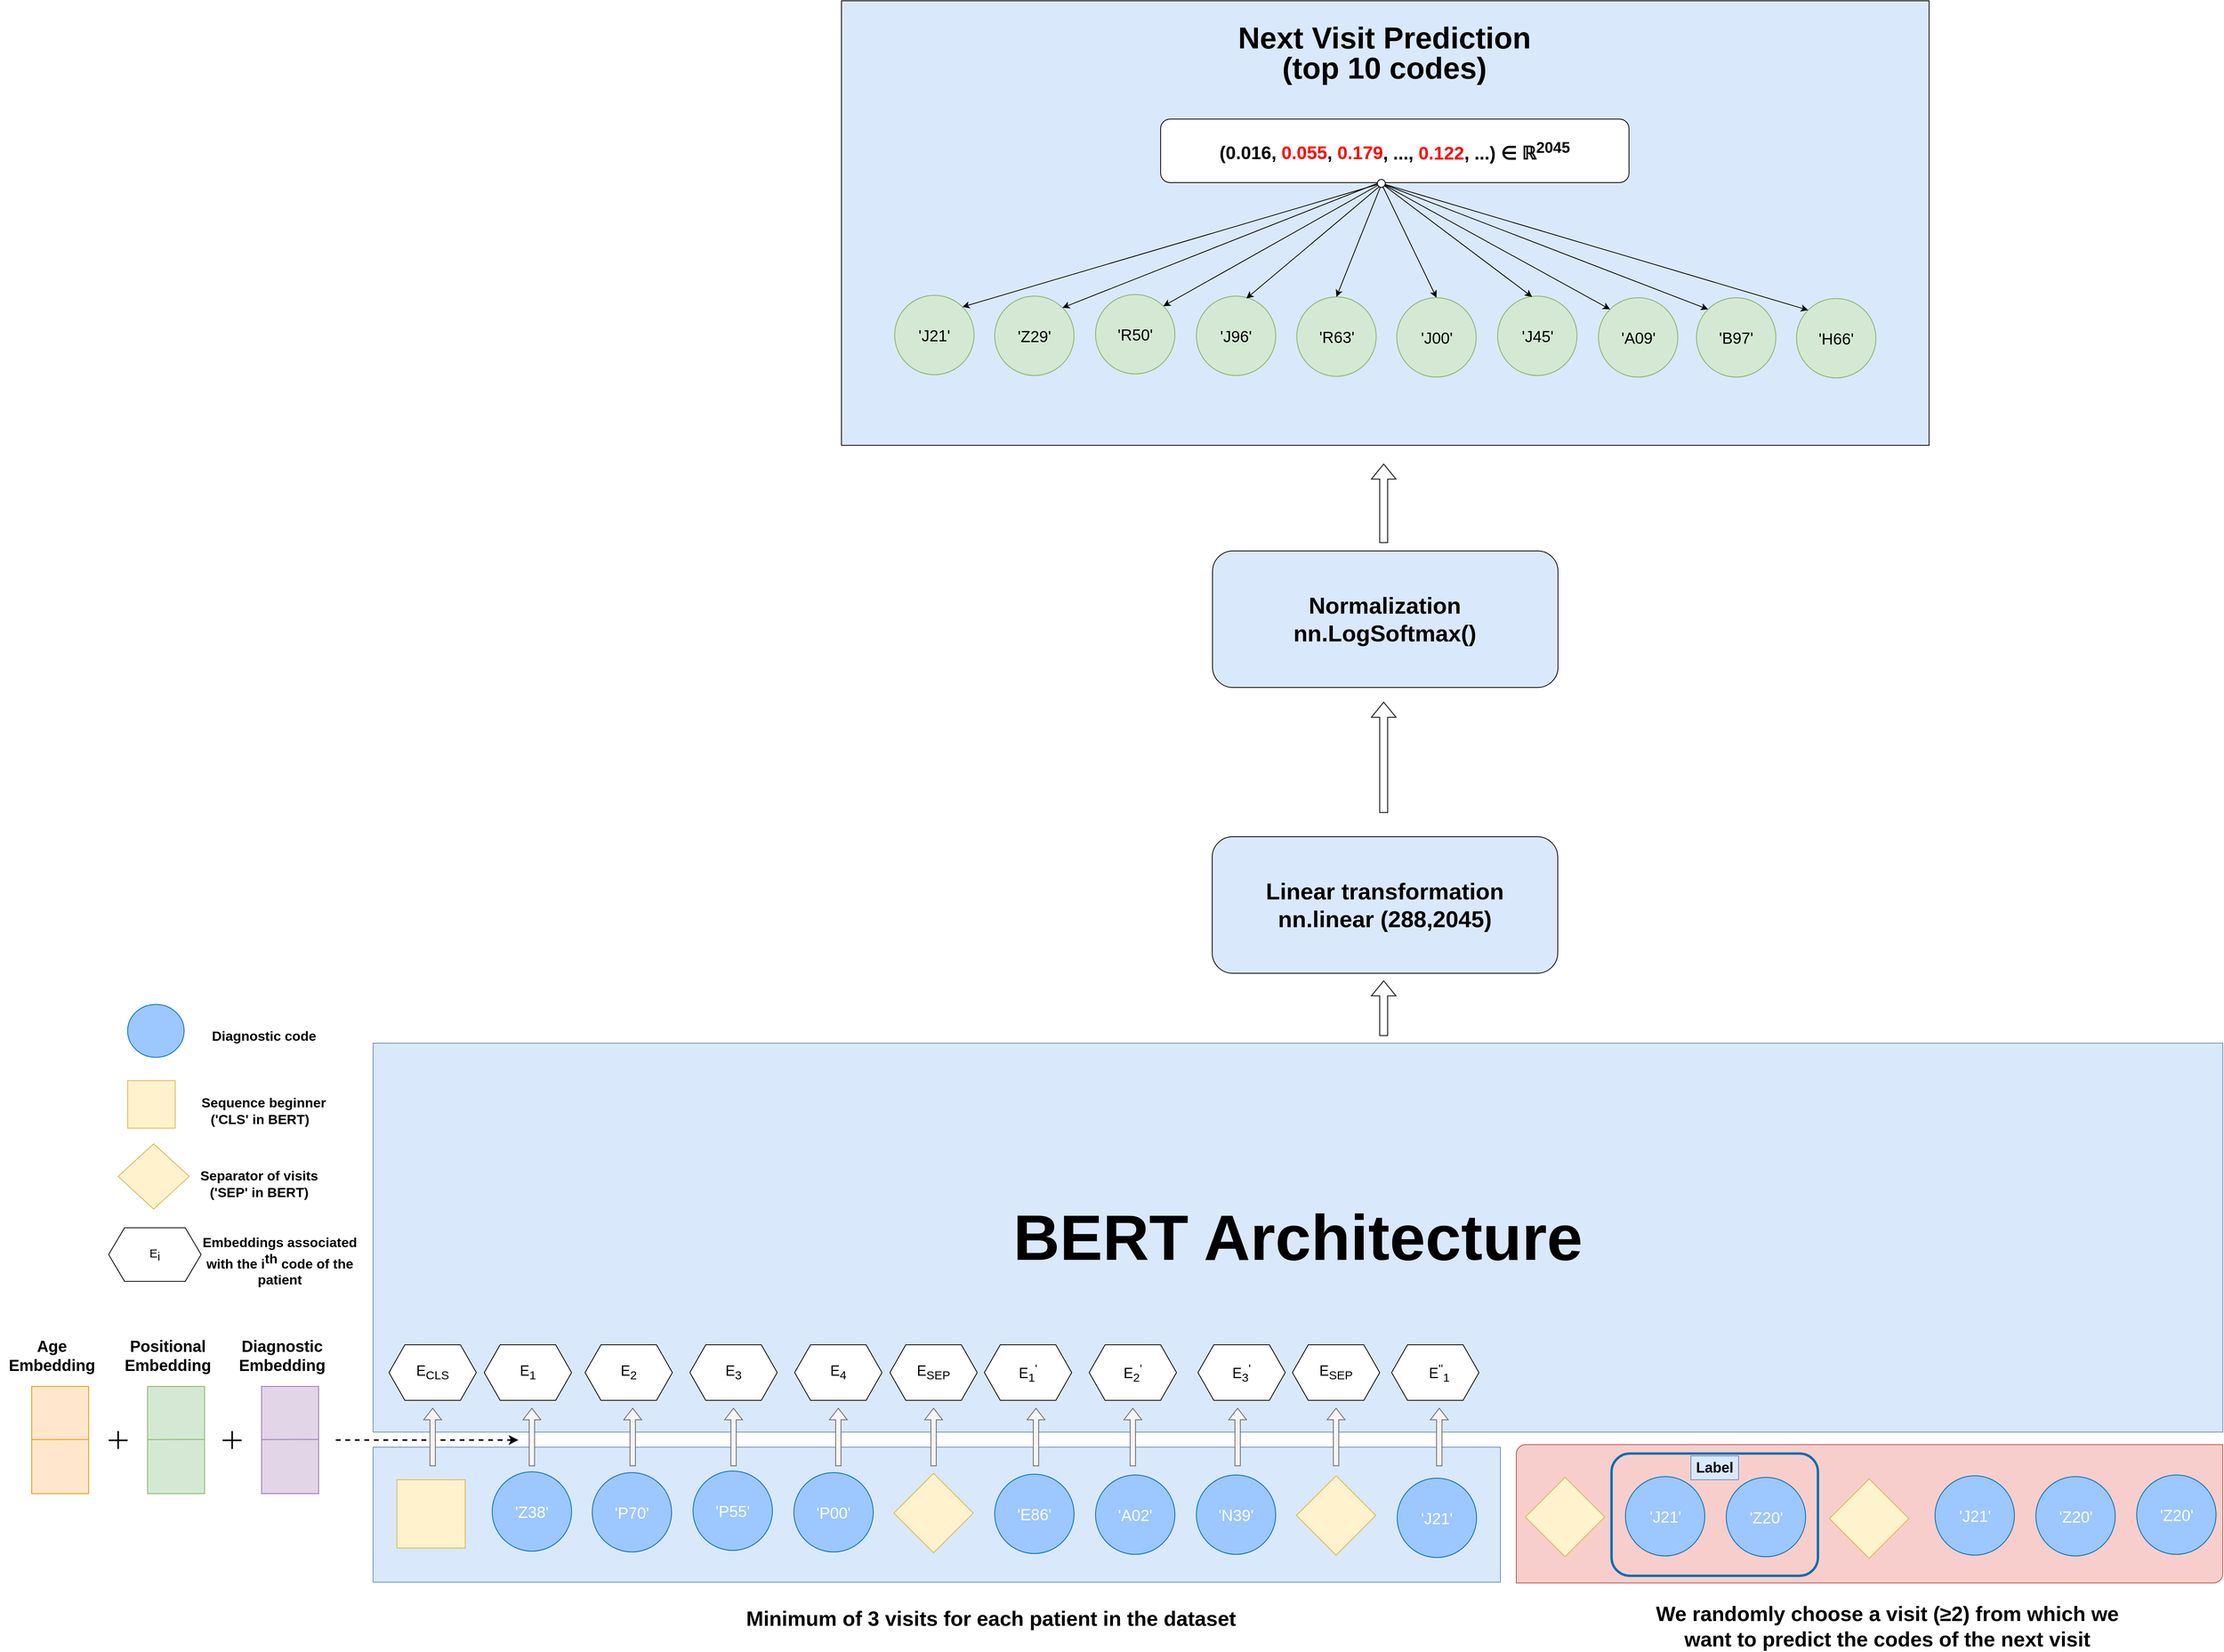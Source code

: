 <mxfile version="21.5.0" type="github">
  <diagram name="Page-1" id="iJaSMaVpHQGALXnixF5b">
    <mxGraphModel dx="1523" dy="2669" grid="1" gridSize="10" guides="1" tooltips="1" connect="1" arrows="1" fold="1" page="1" pageScale="1" pageWidth="827" pageHeight="1169" math="0" shadow="0">
      <root>
        <mxCell id="0" />
        <mxCell id="1" parent="0" />
        <mxCell id="U0XQma4ryhpkUwMsfx8T-19" value="" style="verticalLabelPosition=bottom;verticalAlign=top;html=1;shape=mxgraph.basic.diag_round_rect;dx=6;whiteSpace=wrap;fillColor=#f8cecc;strokeColor=#b85450;" vertex="1" parent="1">
          <mxGeometry x="3060" y="795.75" width="890" height="174.25" as="geometry" />
        </mxCell>
        <mxCell id="1E4NdVVgAduAR2HttTV0-28" value="&lt;h2 style=&quot;font-size: 81px;&quot; align=&quot;center&quot;&gt;&lt;font style=&quot;font-size: 81px;&quot;&gt;BERT Architecture&lt;/font&gt;&lt;/h2&gt;" style="rounded=0;whiteSpace=wrap;html=1;fillColor=#dae8fc;strokeColor=#6c8ebf;align=center;" parent="1" vertex="1">
          <mxGeometry x="1620" y="290" width="2330" height="490" as="geometry" />
        </mxCell>
        <mxCell id="pajMBO5-fDyzua4MGGLV-39" value="" style="rounded=0;whiteSpace=wrap;html=1;fillColor=#dae8fc;flipH=1;strokeColor=#6c8ebf;flipV=0;" parent="1" vertex="1">
          <mxGeometry x="1620" y="799" width="1420" height="170" as="geometry" />
        </mxCell>
        <mxCell id="pajMBO5-fDyzua4MGGLV-40" value="&lt;font style=&quot;font-size: 20px;&quot; color=&quot;#ffffff&quot;&gt;&#39;P55&#39;&lt;/font&gt;" style="ellipse;whiteSpace=wrap;html=1;fillColor=#9CC7FF;flipH=1;strokeColor=#006EAF;" parent="1" vertex="1">
          <mxGeometry x="2023" y="829" width="100" height="100" as="geometry" />
        </mxCell>
        <mxCell id="pajMBO5-fDyzua4MGGLV-41" value="&lt;font style=&quot;font-size: 20px;&quot;&gt;&#39;Z38&#39;&lt;/font&gt;" style="ellipse;whiteSpace=wrap;html=1;fillColor=#9CC7FF;flipH=1;strokeColor=#006EAF;fontColor=#ffffff;" parent="1" vertex="1">
          <mxGeometry x="1770" y="830" width="100" height="100" as="geometry" />
        </mxCell>
        <mxCell id="pajMBO5-fDyzua4MGGLV-42" value="&lt;font style=&quot;font-size: 20px;&quot; color=&quot;#ffffff&quot;&gt;&#39;P70&#39;&lt;/font&gt;" style="ellipse;whiteSpace=wrap;html=1;fillColor=#9CC7FF;flipH=1;strokeColor=#006EAF;" parent="1" vertex="1">
          <mxGeometry x="1896" y="831" width="100" height="100" as="geometry" />
        </mxCell>
        <mxCell id="pajMBO5-fDyzua4MGGLV-43" value="&lt;font style=&quot;font-size: 20px;&quot; color=&quot;#ffffff&quot;&gt;&#39;P00&#39;&lt;/font&gt;" style="ellipse;whiteSpace=wrap;html=1;fillColor=#9CC7FF;flipH=1;strokeColor=#006EAF;" parent="1" vertex="1">
          <mxGeometry x="2150" y="831" width="100" height="100" as="geometry" />
        </mxCell>
        <mxCell id="pajMBO5-fDyzua4MGGLV-44" value="" style="rhombus;whiteSpace=wrap;html=1;flipH=1;direction=north;fillColor=#fff2cc;strokeColor=#d6b656;" parent="1" vertex="1">
          <mxGeometry x="2276" y="832" width="100" height="100" as="geometry" />
        </mxCell>
        <mxCell id="pajMBO5-fDyzua4MGGLV-45" value="&lt;font style=&quot;font-size: 20px;&quot; color=&quot;#ffffff&quot;&gt;&#39;E86&#39;&lt;/font&gt;" style="ellipse;whiteSpace=wrap;html=1;fillColor=#9CC7FF;flipH=1;strokeColor=#006EAF;" parent="1" vertex="1">
          <mxGeometry x="2403" y="833" width="100" height="100" as="geometry" />
        </mxCell>
        <mxCell id="pajMBO5-fDyzua4MGGLV-46" value="&lt;font style=&quot;font-size: 20px;&quot; color=&quot;#ffffff&quot;&gt;&#39;A02&#39;&lt;/font&gt;" style="ellipse;whiteSpace=wrap;html=1;fillColor=#9CC7FF;flipH=1;strokeColor=#006EAF;" parent="1" vertex="1">
          <mxGeometry x="2530" y="834" width="100" height="100" as="geometry" />
        </mxCell>
        <mxCell id="pajMBO5-fDyzua4MGGLV-47" value="&lt;font style=&quot;font-size: 20px;&quot; color=&quot;#ffffff&quot;&gt;&#39;N39&#39;&lt;/font&gt;" style="ellipse;whiteSpace=wrap;html=1;fillColor=#9CC7FF;flipH=1;strokeColor=#006EAF;" parent="1" vertex="1">
          <mxGeometry x="2657" y="834" width="100" height="100" as="geometry" />
        </mxCell>
        <mxCell id="pajMBO5-fDyzua4MGGLV-48" value="" style="rhombus;whiteSpace=wrap;html=1;flipH=1;fillColor=#fff2cc;strokeColor=#d6b656;" parent="1" vertex="1">
          <mxGeometry x="2783" y="835" width="100" height="100" as="geometry" />
        </mxCell>
        <mxCell id="pajMBO5-fDyzua4MGGLV-49" value="&lt;font style=&quot;font-size: 20px;&quot; color=&quot;#ffffff&quot;&gt;&#39;J21&#39;&lt;/font&gt;" style="ellipse;whiteSpace=wrap;html=1;fillColor=#9CC7FF;flipH=1;strokeColor=#006EAF;" parent="1" vertex="1">
          <mxGeometry x="2910" y="838" width="100" height="100" as="geometry" />
        </mxCell>
        <mxCell id="pajMBO5-fDyzua4MGGLV-51" value="" style="whiteSpace=wrap;html=1;aspect=fixed;direction=east;flipH=1;flipV=1;strokeColor=#d6b656;fillColor=#fff2cc;" parent="1" vertex="1">
          <mxGeometry x="1650" y="840" width="86" height="86" as="geometry" />
        </mxCell>
        <mxCell id="pajMBO5-fDyzua4MGGLV-158" value="" style="shape=hexagon;perimeter=hexagonPerimeter2;whiteSpace=wrap;html=1;fixedSize=1;" parent="1" vertex="1">
          <mxGeometry x="1760" y="670" width="110" height="70" as="geometry" />
        </mxCell>
        <mxCell id="pajMBO5-fDyzua4MGGLV-159" value="" style="shape=hexagon;perimeter=hexagonPerimeter2;whiteSpace=wrap;html=1;fixedSize=1;" parent="1" vertex="1">
          <mxGeometry x="2522" y="670" width="110" height="70" as="geometry" />
        </mxCell>
        <mxCell id="pajMBO5-fDyzua4MGGLV-160" value="" style="shape=hexagon;perimeter=hexagonPerimeter2;whiteSpace=wrap;html=1;fixedSize=1;" parent="1" vertex="1">
          <mxGeometry x="2390" y="670" width="110" height="70" as="geometry" />
        </mxCell>
        <mxCell id="pajMBO5-fDyzua4MGGLV-161" value="" style="shape=hexagon;perimeter=hexagonPerimeter2;whiteSpace=wrap;html=1;fixedSize=1;" parent="1" vertex="1">
          <mxGeometry x="2151" y="670" width="110" height="70" as="geometry" />
        </mxCell>
        <mxCell id="pajMBO5-fDyzua4MGGLV-162" value="" style="shape=hexagon;perimeter=hexagonPerimeter2;whiteSpace=wrap;html=1;fixedSize=1;" parent="1" vertex="1">
          <mxGeometry x="2019" y="670" width="110" height="70" as="geometry" />
        </mxCell>
        <mxCell id="pajMBO5-fDyzua4MGGLV-163" value="" style="shape=hexagon;perimeter=hexagonPerimeter2;whiteSpace=wrap;html=1;fixedSize=1;" parent="1" vertex="1">
          <mxGeometry x="1887" y="670" width="110" height="70" as="geometry" />
        </mxCell>
        <mxCell id="pajMBO5-fDyzua4MGGLV-164" value="" style="shape=hexagon;perimeter=hexagonPerimeter2;whiteSpace=wrap;html=1;fixedSize=1;" parent="1" vertex="1">
          <mxGeometry x="2903" y="670" width="110" height="70" as="geometry" />
        </mxCell>
        <mxCell id="pajMBO5-fDyzua4MGGLV-165" value="" style="shape=hexagon;perimeter=hexagonPerimeter2;whiteSpace=wrap;html=1;fixedSize=1;" parent="1" vertex="1">
          <mxGeometry x="2659" y="670" width="110" height="70" as="geometry" />
        </mxCell>
        <mxCell id="pajMBO5-fDyzua4MGGLV-166" value="&lt;font style=&quot;font-size: 18px;&quot;&gt;E&lt;sub&gt;1&lt;/sub&gt;&lt;/font&gt;" style="text;html=1;strokeColor=none;fillColor=none;align=center;verticalAlign=middle;whiteSpace=wrap;rounded=0;" parent="1" vertex="1">
          <mxGeometry x="1785" y="690" width="60" height="30" as="geometry" />
        </mxCell>
        <mxCell id="pajMBO5-fDyzua4MGGLV-167" value="&lt;font style=&quot;font-size: 18px;&quot;&gt;E&lt;sub&gt;1&lt;/sub&gt;&lt;sup&gt;&#39;&lt;/sup&gt;&lt;/font&gt;" style="text;html=1;strokeColor=none;fillColor=none;align=center;verticalAlign=middle;whiteSpace=wrap;rounded=0;" parent="1" vertex="1">
          <mxGeometry x="2415" y="690" width="60" height="30" as="geometry" />
        </mxCell>
        <mxCell id="pajMBO5-fDyzua4MGGLV-168" value="&lt;font style=&quot;font-size: 18px;&quot;&gt;E&lt;sub&gt;4&lt;/sub&gt;&lt;/font&gt;" style="text;html=1;strokeColor=none;fillColor=none;align=center;verticalAlign=middle;whiteSpace=wrap;rounded=0;" parent="1" vertex="1">
          <mxGeometry x="2176" y="690" width="60" height="30" as="geometry" />
        </mxCell>
        <mxCell id="pajMBO5-fDyzua4MGGLV-169" value="&lt;font style=&quot;font-size: 18px;&quot;&gt;E&lt;sub&gt;3&lt;/sub&gt;&lt;/font&gt;" style="text;html=1;strokeColor=none;fillColor=none;align=center;verticalAlign=middle;whiteSpace=wrap;rounded=0;" parent="1" vertex="1">
          <mxGeometry x="2044" y="690" width="60" height="30" as="geometry" />
        </mxCell>
        <mxCell id="pajMBO5-fDyzua4MGGLV-170" value="&lt;font style=&quot;font-size: 18px;&quot;&gt;E&lt;sub&gt;2&lt;/sub&gt;&lt;/font&gt;" style="text;html=1;strokeColor=none;fillColor=none;align=center;verticalAlign=middle;whiteSpace=wrap;rounded=0;" parent="1" vertex="1">
          <mxGeometry x="1912" y="690" width="60" height="30" as="geometry" />
        </mxCell>
        <mxCell id="pajMBO5-fDyzua4MGGLV-171" value="&lt;font style=&quot;font-size: 18px;&quot;&gt;E&lt;sup&gt;&#39;&#39;&lt;/sup&gt;&lt;sub&gt;1&lt;/sub&gt;&lt;/font&gt;" style="text;html=1;strokeColor=none;fillColor=none;align=center;verticalAlign=middle;whiteSpace=wrap;rounded=0;" parent="1" vertex="1">
          <mxGeometry x="2933" y="690" width="60" height="30" as="geometry" />
        </mxCell>
        <mxCell id="pajMBO5-fDyzua4MGGLV-172" value="&lt;font style=&quot;font-size: 18px;&quot;&gt;E&lt;sub&gt;3&lt;/sub&gt;&lt;sup&gt;&#39;&lt;/sup&gt;&lt;/font&gt;" style="text;html=1;strokeColor=none;fillColor=none;align=center;verticalAlign=middle;whiteSpace=wrap;rounded=0;" parent="1" vertex="1">
          <mxGeometry x="2684" y="690" width="60" height="30" as="geometry" />
        </mxCell>
        <mxCell id="pajMBO5-fDyzua4MGGLV-173" value="&lt;font style=&quot;font-size: 18px;&quot;&gt;E&lt;sub&gt;2&lt;/sub&gt;&lt;sup&gt;&#39;&lt;/sup&gt;&lt;/font&gt;" style="text;html=1;strokeColor=none;fillColor=none;align=center;verticalAlign=middle;whiteSpace=wrap;rounded=0;" parent="1" vertex="1">
          <mxGeometry x="2547" y="690" width="60" height="30" as="geometry" />
        </mxCell>
        <mxCell id="pajMBO5-fDyzua4MGGLV-174" value="" style="shape=singleArrow;direction=north;whiteSpace=wrap;html=1;fillColor=#f5f5f5;fontColor=#333333;strokeColor=#666666;" parent="1" vertex="1">
          <mxGeometry x="1808.75" y="750" width="22.5" height="72.5" as="geometry" />
        </mxCell>
        <mxCell id="pajMBO5-fDyzua4MGGLV-175" value="" style="shape=singleArrow;direction=north;whiteSpace=wrap;html=1;fillColor=#f5f5f5;fontColor=#333333;strokeColor=#666666;" parent="1" vertex="1">
          <mxGeometry x="2443.75" y="750" width="22.5" height="72.5" as="geometry" />
        </mxCell>
        <mxCell id="pajMBO5-fDyzua4MGGLV-176" value="" style="shape=singleArrow;direction=north;whiteSpace=wrap;html=1;fillColor=#f5f5f5;fontColor=#333333;strokeColor=#666666;" parent="1" vertex="1">
          <mxGeometry x="2194.75" y="750" width="22.5" height="72.5" as="geometry" />
        </mxCell>
        <mxCell id="pajMBO5-fDyzua4MGGLV-177" value="" style="shape=singleArrow;direction=north;whiteSpace=wrap;html=1;fillColor=#f5f5f5;fontColor=#333333;strokeColor=#666666;" parent="1" vertex="1">
          <mxGeometry x="2062.75" y="750" width="22.5" height="72.5" as="geometry" />
        </mxCell>
        <mxCell id="pajMBO5-fDyzua4MGGLV-178" value="" style="shape=singleArrow;direction=north;whiteSpace=wrap;html=1;fillColor=#f5f5f5;fontColor=#333333;strokeColor=#666666;" parent="1" vertex="1">
          <mxGeometry x="1935.75" y="750" width="22.5" height="72.5" as="geometry" />
        </mxCell>
        <mxCell id="pajMBO5-fDyzua4MGGLV-179" value="" style="shape=singleArrow;direction=north;whiteSpace=wrap;html=1;fillColor=#f5f5f5;fontColor=#333333;strokeColor=#666666;" parent="1" vertex="1">
          <mxGeometry x="2951.75" y="750" width="22.5" height="72.5" as="geometry" />
        </mxCell>
        <mxCell id="pajMBO5-fDyzua4MGGLV-180" value="" style="shape=singleArrow;direction=north;whiteSpace=wrap;html=1;fillColor=#f5f5f5;fontColor=#333333;strokeColor=#666666;" parent="1" vertex="1">
          <mxGeometry x="2697.75" y="750" width="22.5" height="72.5" as="geometry" />
        </mxCell>
        <mxCell id="pajMBO5-fDyzua4MGGLV-181" value="" style="shape=singleArrow;direction=north;whiteSpace=wrap;html=1;fillColor=#f5f5f5;fontColor=#333333;strokeColor=#666666;" parent="1" vertex="1">
          <mxGeometry x="2565.75" y="750" width="22.5" height="72.5" as="geometry" />
        </mxCell>
        <mxCell id="pajMBO5-fDyzua4MGGLV-209" value="" style="endArrow=classic;html=1;rounded=0;strokeWidth=2;dashed=1;" parent="1" edge="1">
          <mxGeometry width="50" height="50" relative="1" as="geometry">
            <mxPoint x="1573" y="790" as="sourcePoint" />
            <mxPoint x="1803" y="790" as="targetPoint" />
          </mxGeometry>
        </mxCell>
        <mxCell id="pajMBO5-fDyzua4MGGLV-229" value="&lt;div style=&quot;font-size: 29px;&quot;&gt;&lt;b&gt;&lt;font style=&quot;font-size: 29px;&quot;&gt;Linear transformation&lt;/font&gt;&lt;/b&gt;&lt;/div&gt;&lt;div style=&quot;font-size: 29px;&quot;&gt;&lt;font style=&quot;font-size: 29px;&quot;&gt;&lt;b&gt;nn.linear (288,2045)&lt;br&gt;&lt;/b&gt; &lt;/font&gt;&lt;/div&gt;" style="rounded=1;whiteSpace=wrap;html=1;fillColor=#DAE8FC;" parent="1" vertex="1">
          <mxGeometry x="2677" y="30" width="435.25" height="172" as="geometry" />
        </mxCell>
        <mxCell id="pajMBO5-fDyzua4MGGLV-251" value="&lt;p style=&quot;line-height: 0%;&quot;&gt;&lt;br&gt;&lt;/p&gt;" style="rounded=0;whiteSpace=wrap;html=1;fillColor=#DAE8FC;" parent="1" vertex="1">
          <mxGeometry x="2210" y="-1023" width="1370" height="560" as="geometry" />
        </mxCell>
        <mxCell id="qL8Y19arw2ljMX_Rw4NP-1" value="&lt;font style=&quot;font-size: 23px;&quot;&gt;&lt;b&gt;&lt;font style=&quot;font-size: 23px;&quot;&gt;(0.016, &lt;font style=&quot;font-size: 23px;&quot; color=&quot;#ff0000&quot;&gt;0.055&lt;/font&gt;, &lt;/font&gt;&lt;font style=&quot;font-size: 23px;&quot;&gt;&lt;font style=&quot;font-size: 23px;&quot; color=&quot;#ff0000&quot;&gt;0.179&lt;/font&gt;&lt;/font&gt;&lt;font style=&quot;font-size: 23px;&quot;&gt;, ..., &lt;font color=&quot;#ff0000&quot;&gt;0.122&lt;/font&gt;, ...) ∈ ℝ&lt;sup&gt;2045&lt;/sup&gt;&lt;/font&gt;&lt;/b&gt;&lt;/font&gt;" style="rounded=1;whiteSpace=wrap;html=1;" parent="1" vertex="1">
          <mxGeometry x="2612" y="-874" width="590" height="80" as="geometry" />
        </mxCell>
        <mxCell id="qL8Y19arw2ljMX_Rw4NP-11" value="&lt;p style=&quot;line-height: 0%; font-size: 38px;&quot;&gt;&lt;font style=&quot;font-size: 38px;&quot;&gt;&lt;b&gt;&lt;font style=&quot;font-size: 38px;&quot;&gt;Next Visit Prediction&lt;/font&gt;&lt;/b&gt;&lt;/font&gt;&lt;/p&gt;&lt;p style=&quot;line-height: 0%; font-size: 38px;&quot;&gt;&lt;font style=&quot;font-size: 38px;&quot;&gt;&lt;b&gt;&lt;font style=&quot;font-size: 38px;&quot;&gt;(top 10 codes) &lt;/font&gt;&lt;/b&gt;&lt;font style=&quot;font-size: 38px;&quot;&gt;&lt;b&gt;&lt;font style=&quot;font-size: 38px;&quot;&gt;&lt;br&gt;&lt;/font&gt;&lt;/b&gt;&lt;/font&gt;&lt;/font&gt;&lt;/p&gt;&lt;p style=&quot;line-height: 0%;&quot;&gt;&lt;b&gt;&lt;font style=&quot;font-size: 30px;&quot;&gt;&lt;br&gt;&lt;/font&gt;&lt;/b&gt;&lt;/p&gt;" style="text;html=1;strokeColor=none;fillColor=none;align=center;verticalAlign=middle;whiteSpace=wrap;rounded=0;" parent="1" vertex="1">
          <mxGeometry x="2696" y="-1023" width="396" height="147" as="geometry" />
        </mxCell>
        <mxCell id="U0XQma4ryhpkUwMsfx8T-5" value="&lt;font style=&quot;font-size: 20px;&quot; color=&quot;#ffffff&quot;&gt;&#39;J21&#39;&lt;/font&gt;" style="ellipse;whiteSpace=wrap;html=1;fillColor=#9CC7FF;flipH=1;strokeColor=#006EAF;" vertex="1" parent="1">
          <mxGeometry x="3587.5" y="835" width="100" height="100" as="geometry" />
        </mxCell>
        <mxCell id="U0XQma4ryhpkUwMsfx8T-6" value="&lt;font style=&quot;font-size: 20px;&quot; color=&quot;#ffffff&quot;&gt;&#39;Z20&#39;&lt;/font&gt;" style="ellipse;whiteSpace=wrap;html=1;fillColor=#9CC7FF;flipH=1;strokeColor=#006EAF;" vertex="1" parent="1">
          <mxGeometry x="3714.5" y="836" width="100" height="100" as="geometry" />
        </mxCell>
        <mxCell id="U0XQma4ryhpkUwMsfx8T-7" value="&lt;font style=&quot;font-size: 20px;&quot; color=&quot;#ffffff&quot;&gt;&#39;Z20&#39;&lt;/font&gt;" style="ellipse;whiteSpace=wrap;html=1;fillColor=#9CC7FF;flipH=1;strokeColor=#006EAF;" vertex="1" parent="1">
          <mxGeometry x="3841.5" y="834" width="100" height="100" as="geometry" />
        </mxCell>
        <mxCell id="U0XQma4ryhpkUwMsfx8T-13" value="" style="rhombus;whiteSpace=wrap;html=1;flipH=1;fillColor=#fff2cc;strokeColor=#d6b656;" vertex="1" parent="1">
          <mxGeometry x="3071.5" y="837" width="100" height="100" as="geometry" />
        </mxCell>
        <mxCell id="U0XQma4ryhpkUwMsfx8T-14" value="&lt;font style=&quot;font-size: 20px;&quot; color=&quot;#ffffff&quot;&gt;&#39;J21&#39;&lt;/font&gt;" style="ellipse;whiteSpace=wrap;html=1;fillColor=#9CC7FF;flipH=1;strokeColor=#006EAF;" vertex="1" parent="1">
          <mxGeometry x="3197.5" y="836" width="100" height="100" as="geometry" />
        </mxCell>
        <mxCell id="U0XQma4ryhpkUwMsfx8T-15" value="&lt;font style=&quot;font-size: 20px;&quot; color=&quot;#ffffff&quot;&gt;&#39;Z20&#39;&lt;/font&gt;" style="ellipse;whiteSpace=wrap;html=1;fillColor=#9CC7FF;flipH=1;strokeColor=#006EAF;" vertex="1" parent="1">
          <mxGeometry x="3324.5" y="837" width="100" height="100" as="geometry" />
        </mxCell>
        <mxCell id="U0XQma4ryhpkUwMsfx8T-16" value="" style="rhombus;whiteSpace=wrap;html=1;flipH=1;fillColor=#fff2cc;strokeColor=#d6b656;" vertex="1" parent="1">
          <mxGeometry x="3454.5" y="839" width="100" height="100" as="geometry" />
        </mxCell>
        <mxCell id="U0XQma4ryhpkUwMsfx8T-17" value="" style="rounded=1;whiteSpace=wrap;html=1;fillColor=none;strokeWidth=3;fontColor=#ffffff;strokeColor=#006EAF;" vertex="1" parent="1">
          <mxGeometry x="3180" y="807" width="260" height="154" as="geometry" />
        </mxCell>
        <mxCell id="U0XQma4ryhpkUwMsfx8T-20" value="&lt;font size=&quot;1&quot;&gt;&lt;b&gt;&lt;font style=&quot;font-size: 26px;&quot;&gt;Minimum of 3 visits for each patient in the dataset&lt;br&gt;&lt;/font&gt;&lt;/b&gt;&lt;/font&gt;" style="text;html=1;strokeColor=none;fillColor=none;align=center;verticalAlign=middle;whiteSpace=wrap;rounded=0;" vertex="1" parent="1">
          <mxGeometry x="2067" y="1000" width="663" height="30" as="geometry" />
        </mxCell>
        <mxCell id="U0XQma4ryhpkUwMsfx8T-22" value="&lt;b style=&quot;font-size: 26px;&quot;&gt;&lt;font style=&quot;font-size: 26px;&quot;&gt;We randomly choose a visit (≥2) from which we want to predict the codes of the next visit &lt;br&gt;&lt;/font&gt;&lt;/b&gt;" style="text;html=1;strokeColor=none;fillColor=none;align=center;verticalAlign=middle;whiteSpace=wrap;rounded=0;" vertex="1" parent="1">
          <mxGeometry x="3213" y="1010" width="628.5" height="30" as="geometry" />
        </mxCell>
        <mxCell id="U0XQma4ryhpkUwMsfx8T-23" value="&lt;font style=&quot;font-size: 20px;&quot;&gt;&#39;R50&#39;&lt;/font&gt;" style="ellipse;whiteSpace=wrap;html=1;fillColor=#d5e8d4;flipH=1;strokeColor=#82b366;fontColor=#000000;" vertex="1" parent="1">
          <mxGeometry x="2530" y="-653" width="100" height="100" as="geometry" />
        </mxCell>
        <mxCell id="U0XQma4ryhpkUwMsfx8T-24" value="&lt;font style=&quot;font-size: 20px;&quot;&gt;&#39;J21&#39;&lt;/font&gt;" style="ellipse;whiteSpace=wrap;html=1;fillColor=#d5e8d4;flipH=1;strokeColor=#82b366;fontColor=#000000;" vertex="1" parent="1">
          <mxGeometry x="2277" y="-652" width="100" height="100" as="geometry" />
        </mxCell>
        <mxCell id="U0XQma4ryhpkUwMsfx8T-25" value="&lt;font style=&quot;font-size: 20px;&quot;&gt;&#39;Z29&#39;&lt;/font&gt;" style="ellipse;whiteSpace=wrap;html=1;fillColor=#d5e8d4;flipH=1;strokeColor=#82b366;fontColor=#000000;" vertex="1" parent="1">
          <mxGeometry x="2403" y="-651" width="100" height="100" as="geometry" />
        </mxCell>
        <mxCell id="U0XQma4ryhpkUwMsfx8T-26" value="&lt;font style=&quot;font-size: 20px;&quot;&gt;&#39;J96&#39;&lt;/font&gt;" style="ellipse;whiteSpace=wrap;html=1;fillColor=#d5e8d4;flipH=1;strokeColor=#82b366;fontColor=#000000;" vertex="1" parent="1">
          <mxGeometry x="2657" y="-651" width="100" height="100" as="geometry" />
        </mxCell>
        <mxCell id="U0XQma4ryhpkUwMsfx8T-27" value="&lt;font style=&quot;font-size: 20px;&quot;&gt;&#39;J45&#39;&lt;/font&gt;" style="ellipse;whiteSpace=wrap;html=1;fillColor=#d5e8d4;flipH=1;strokeColor=#82b366;fontColor=#000000;" vertex="1" parent="1">
          <mxGeometry x="3036.5" y="-651" width="100" height="100" as="geometry" />
        </mxCell>
        <mxCell id="U0XQma4ryhpkUwMsfx8T-28" value="&lt;font style=&quot;font-size: 20px;&quot;&gt;&#39;R63&#39;&lt;/font&gt;" style="ellipse;whiteSpace=wrap;html=1;fillColor=#d5e8d4;flipH=1;strokeColor=#82b366;fontColor=#000000;" vertex="1" parent="1">
          <mxGeometry x="2783.5" y="-650" width="100" height="100" as="geometry" />
        </mxCell>
        <mxCell id="U0XQma4ryhpkUwMsfx8T-29" value="&lt;font style=&quot;font-size: 20px;&quot;&gt;&#39;J00&#39;&lt;/font&gt;" style="ellipse;whiteSpace=wrap;html=1;fillColor=#d5e8d4;flipH=1;strokeColor=#82b366;fontColor=#000000;" vertex="1" parent="1">
          <mxGeometry x="2909.5" y="-649" width="100" height="100" as="geometry" />
        </mxCell>
        <mxCell id="U0XQma4ryhpkUwMsfx8T-30" value="&lt;font style=&quot;font-size: 20px;&quot;&gt;&#39;A09&#39;&lt;/font&gt;" style="ellipse;whiteSpace=wrap;html=1;fillColor=#d5e8d4;flipH=1;strokeColor=#82b366;fontColor=#000000;" vertex="1" parent="1">
          <mxGeometry x="3163.5" y="-649" width="100" height="100" as="geometry" />
        </mxCell>
        <mxCell id="U0XQma4ryhpkUwMsfx8T-32" value="&lt;font style=&quot;font-size: 20px;&quot;&gt;&#39;B97&#39;&lt;/font&gt;" style="ellipse;whiteSpace=wrap;html=1;fillColor=#d5e8d4;flipH=1;strokeColor=#82b366;fontColor=#000000;" vertex="1" parent="1">
          <mxGeometry x="3287" y="-649" width="100" height="100" as="geometry" />
        </mxCell>
        <mxCell id="U0XQma4ryhpkUwMsfx8T-33" value="&lt;font style=&quot;font-size: 20px;&quot;&gt;&#39;H66&#39;&lt;/font&gt;" style="ellipse;whiteSpace=wrap;html=1;fillColor=#d5e8d4;flipH=1;strokeColor=#82b366;fontColor=#000000;" vertex="1" parent="1">
          <mxGeometry x="3413" y="-648" width="100" height="100" as="geometry" />
        </mxCell>
        <mxCell id="U0XQma4ryhpkUwMsfx8T-38" value="" style="endArrow=classic;html=1;rounded=0;entryX=0.5;entryY=0;entryDx=0;entryDy=0;" edge="1" parent="1" source="qL8Y19arw2ljMX_Rw4NP-1" target="U0XQma4ryhpkUwMsfx8T-28">
          <mxGeometry width="50" height="50" relative="1" as="geometry">
            <mxPoint x="2800" y="-683" as="sourcePoint" />
            <mxPoint x="2850" y="-733" as="targetPoint" />
          </mxGeometry>
        </mxCell>
        <mxCell id="U0XQma4ryhpkUwMsfx8T-40" value="" style="endArrow=classic;html=1;rounded=0;entryX=1;entryY=0;entryDx=0;entryDy=0;" edge="1" parent="1" target="U0XQma4ryhpkUwMsfx8T-23">
          <mxGeometry width="50" height="50" relative="1" as="geometry">
            <mxPoint x="2890" y="-793" as="sourcePoint" />
            <mxPoint x="2588.25" y="-653" as="targetPoint" />
          </mxGeometry>
        </mxCell>
        <mxCell id="U0XQma4ryhpkUwMsfx8T-41" value="" style="endArrow=classic;html=1;rounded=0;entryX=0.5;entryY=0;entryDx=0;entryDy=0;exitX=0.475;exitY=1.013;exitDx=0;exitDy=0;exitPerimeter=0;" edge="1" parent="1" source="qL8Y19arw2ljMX_Rw4NP-1">
          <mxGeometry width="50" height="50" relative="1" as="geometry">
            <mxPoint x="2769" y="-792" as="sourcePoint" />
            <mxPoint x="2720" y="-648" as="targetPoint" />
          </mxGeometry>
        </mxCell>
        <mxCell id="U0XQma4ryhpkUwMsfx8T-42" value="" style="endArrow=classic;html=1;rounded=0;entryX=0.5;entryY=0;entryDx=0;entryDy=0;" edge="1" parent="1">
          <mxGeometry width="50" height="50" relative="1" as="geometry">
            <mxPoint x="2890" y="-793" as="sourcePoint" />
            <mxPoint x="3080" y="-650" as="targetPoint" />
          </mxGeometry>
        </mxCell>
        <mxCell id="U0XQma4ryhpkUwMsfx8T-43" value="" style="endArrow=classic;html=1;rounded=0;entryX=0.5;entryY=0;entryDx=0;entryDy=0;" edge="1" parent="1" target="U0XQma4ryhpkUwMsfx8T-29">
          <mxGeometry width="50" height="50" relative="1" as="geometry">
            <mxPoint x="2890" y="-793" as="sourcePoint" />
            <mxPoint x="2873" y="-610" as="targetPoint" />
          </mxGeometry>
        </mxCell>
        <mxCell id="U0XQma4ryhpkUwMsfx8T-45" value="" style="endArrow=classic;html=1;rounded=0;entryX=1;entryY=0;entryDx=0;entryDy=0;exitX=0.473;exitY=0.983;exitDx=0;exitDy=0;exitPerimeter=0;" edge="1" parent="1" source="qL8Y19arw2ljMX_Rw4NP-1" target="U0XQma4ryhpkUwMsfx8T-25">
          <mxGeometry width="50" height="50" relative="1" as="geometry">
            <mxPoint x="2880" y="-793" as="sourcePoint" />
            <mxPoint x="2454" y="-649" as="targetPoint" />
          </mxGeometry>
        </mxCell>
        <mxCell id="U0XQma4ryhpkUwMsfx8T-46" value="" style="endArrow=classic;html=1;rounded=0;entryX=1;entryY=0;entryDx=0;entryDy=0;" edge="1" parent="1" source="U0XQma4ryhpkUwMsfx8T-50" target="U0XQma4ryhpkUwMsfx8T-24">
          <mxGeometry width="50" height="50" relative="1" as="geometry">
            <mxPoint x="2880" y="-793" as="sourcePoint" />
            <mxPoint x="2330" y="-653" as="targetPoint" />
          </mxGeometry>
        </mxCell>
        <mxCell id="U0XQma4ryhpkUwMsfx8T-47" value="" style="endArrow=classic;html=1;rounded=0;entryX=0;entryY=0;entryDx=0;entryDy=0;" edge="1" parent="1" target="U0XQma4ryhpkUwMsfx8T-30">
          <mxGeometry width="50" height="50" relative="1" as="geometry">
            <mxPoint x="2890" y="-793" as="sourcePoint" />
            <mxPoint x="3071.5" y="-619" as="targetPoint" />
          </mxGeometry>
        </mxCell>
        <mxCell id="U0XQma4ryhpkUwMsfx8T-48" value="" style="endArrow=classic;html=1;rounded=0;entryX=0;entryY=0;entryDx=0;entryDy=0;" edge="1" parent="1" target="U0XQma4ryhpkUwMsfx8T-32">
          <mxGeometry width="50" height="50" relative="1" as="geometry">
            <mxPoint x="2890" y="-793" as="sourcePoint" />
            <mxPoint x="3297.5" y="-635" as="targetPoint" />
          </mxGeometry>
        </mxCell>
        <mxCell id="U0XQma4ryhpkUwMsfx8T-49" value="" style="endArrow=classic;html=1;rounded=0;entryX=0;entryY=0;entryDx=0;entryDy=0;exitX=0.471;exitY=1.011;exitDx=0;exitDy=0;exitPerimeter=0;" edge="1" parent="1" source="qL8Y19arw2ljMX_Rw4NP-1" target="U0XQma4ryhpkUwMsfx8T-33">
          <mxGeometry width="50" height="50" relative="1" as="geometry">
            <mxPoint x="2880" y="-793" as="sourcePoint" />
            <mxPoint x="3218" y="-635" as="targetPoint" />
          </mxGeometry>
        </mxCell>
        <mxCell id="U0XQma4ryhpkUwMsfx8T-51" value="" style="endArrow=classic;html=1;rounded=0;entryX=1;entryY=0;entryDx=0;entryDy=0;exitX=0.475;exitY=0.993;exitDx=0;exitDy=0;exitPerimeter=0;" edge="1" parent="1" source="qL8Y19arw2ljMX_Rw4NP-1" target="U0XQma4ryhpkUwMsfx8T-50">
          <mxGeometry width="50" height="50" relative="1" as="geometry">
            <mxPoint x="2892" y="-795" as="sourcePoint" />
            <mxPoint x="2362" y="-637" as="targetPoint" />
          </mxGeometry>
        </mxCell>
        <mxCell id="U0XQma4ryhpkUwMsfx8T-50" value="" style="ellipse;whiteSpace=wrap;html=1;aspect=fixed;" vertex="1" parent="1">
          <mxGeometry x="2885" y="-798" width="10" height="10" as="geometry" />
        </mxCell>
        <mxCell id="U0XQma4ryhpkUwMsfx8T-53" value="&lt;font size=&quot;1&quot;&gt;&lt;b style=&quot;font-size: 18px;&quot;&gt;Label&lt;/b&gt;&lt;/font&gt;" style="text;html=1;strokeColor=#6c8ebf;fillColor=#dae8fc;align=center;verticalAlign=middle;whiteSpace=wrap;rounded=0;" vertex="1" parent="1">
          <mxGeometry x="3280" y="810" width="60" height="30" as="geometry" />
        </mxCell>
        <mxCell id="U0XQma4ryhpkUwMsfx8T-54" value="&lt;div style=&quot;font-size: 29px;&quot;&gt;&lt;font style=&quot;font-size: 29px;&quot;&gt;&lt;b&gt;Normalization&lt;br&gt;&lt;/b&gt;&lt;/font&gt;&lt;/div&gt;&lt;div style=&quot;font-size: 29px;&quot;&gt;&lt;font style=&quot;font-size: 29px;&quot;&gt;&lt;b&gt;nn.LogSoftmax()&lt;/b&gt;&lt;/font&gt;&lt;b&gt;&lt;font style=&quot;font-size: 29px;&quot;&gt;&lt;/font&gt;&lt;/b&gt;&lt;/div&gt;" style="rounded=1;whiteSpace=wrap;html=1;fillColor=#DAE8FC;" vertex="1" parent="1">
          <mxGeometry x="2677.38" y="-330" width="435.25" height="172" as="geometry" />
        </mxCell>
        <mxCell id="U0XQma4ryhpkUwMsfx8T-57" value="&lt;font style=&quot;font-size: 18px;&quot;&gt;E&lt;sub style=&quot;&quot;&gt;CLS&lt;/sub&gt;&lt;/font&gt;" style="shape=hexagon;perimeter=hexagonPerimeter2;whiteSpace=wrap;html=1;fixedSize=1;" vertex="1" parent="1">
          <mxGeometry x="1640" y="670" width="110" height="70" as="geometry" />
        </mxCell>
        <mxCell id="U0XQma4ryhpkUwMsfx8T-58" value="" style="shape=singleArrow;direction=north;whiteSpace=wrap;html=1;fillColor=#f5f5f5;fontColor=#333333;strokeColor=#666666;" vertex="1" parent="1">
          <mxGeometry x="1683.75" y="750" width="22.5" height="72.5" as="geometry" />
        </mxCell>
        <mxCell id="U0XQma4ryhpkUwMsfx8T-61" value="" style="shape=flexArrow;endArrow=classic;html=1;rounded=0;fillColor=default;" edge="1" parent="1">
          <mxGeometry width="50" height="50" relative="1" as="geometry">
            <mxPoint x="2893" y="-340" as="sourcePoint" />
            <mxPoint x="2893" y="-440" as="targetPoint" />
          </mxGeometry>
        </mxCell>
        <mxCell id="U0XQma4ryhpkUwMsfx8T-62" value="" style="shape=flexArrow;endArrow=classic;html=1;rounded=0;fillColor=default;" edge="1" parent="1">
          <mxGeometry width="50" height="50" relative="1" as="geometry">
            <mxPoint x="2893" as="sourcePoint" />
            <mxPoint x="2893" y="-140" as="targetPoint" />
          </mxGeometry>
        </mxCell>
        <mxCell id="U0XQma4ryhpkUwMsfx8T-63" value="" style="shape=flexArrow;endArrow=classic;html=1;rounded=0;fillColor=default;" edge="1" parent="1">
          <mxGeometry width="50" height="50" relative="1" as="geometry">
            <mxPoint x="2893" y="281" as="sourcePoint" />
            <mxPoint x="2893" y="211" as="targetPoint" />
          </mxGeometry>
        </mxCell>
        <mxCell id="U0XQma4ryhpkUwMsfx8T-65" value="&lt;font style=&quot;font-size: 18px;&quot;&gt;E&lt;sub&gt;SEP&lt;/sub&gt;&lt;/font&gt;" style="shape=hexagon;perimeter=hexagonPerimeter2;whiteSpace=wrap;html=1;fixedSize=1;" vertex="1" parent="1">
          <mxGeometry x="2271" y="670" width="110" height="70" as="geometry" />
        </mxCell>
        <mxCell id="U0XQma4ryhpkUwMsfx8T-66" value="" style="shape=singleArrow;direction=north;whiteSpace=wrap;html=1;fillColor=#f5f5f5;fontColor=#333333;strokeColor=#666666;" vertex="1" parent="1">
          <mxGeometry x="2314.75" y="750" width="22.5" height="72.5" as="geometry" />
        </mxCell>
        <mxCell id="U0XQma4ryhpkUwMsfx8T-67" value="&lt;font style=&quot;font-size: 18px;&quot;&gt;E&lt;sub&gt;SEP&lt;/sub&gt;&lt;/font&gt;" style="shape=hexagon;perimeter=hexagonPerimeter2;whiteSpace=wrap;html=1;fixedSize=1;" vertex="1" parent="1">
          <mxGeometry x="2778" y="670" width="110" height="70" as="geometry" />
        </mxCell>
        <mxCell id="U0XQma4ryhpkUwMsfx8T-68" value="" style="shape=singleArrow;direction=north;whiteSpace=wrap;html=1;fillColor=#f5f5f5;fontColor=#333333;strokeColor=#666666;" vertex="1" parent="1">
          <mxGeometry x="2821.75" y="750" width="22.5" height="72.5" as="geometry" />
        </mxCell>
        <mxCell id="U0XQma4ryhpkUwMsfx8T-69" value="" style="group" vertex="1" connectable="0" parent="1">
          <mxGeometry x="1160" y="230" width="426" height="627.5" as="geometry" />
        </mxCell>
        <mxCell id="pajMBO5-fDyzua4MGGLV-97" value="" style="group;fillColor=#e1d5e7;strokeColor=#9673a6;" parent="U0XQma4ryhpkUwMsfx8T-69" vertex="1" connectable="0">
          <mxGeometry x="319.5" y="492.433" width="71.798" height="135.067" as="geometry" />
        </mxCell>
        <mxCell id="pajMBO5-fDyzua4MGGLV-96" value="" style="endArrow=none;html=1;rounded=0;fillColor=#e1d5e7;strokeColor=#9673a6;" parent="pajMBO5-fDyzua4MGGLV-97" edge="1">
          <mxGeometry width="50" height="50" relative="1" as="geometry">
            <mxPoint x="4.251e-15" y="66.993" as="sourcePoint" />
            <mxPoint x="71.798" y="66.757" as="targetPoint" />
          </mxGeometry>
        </mxCell>
        <mxCell id="pajMBO5-fDyzua4MGGLV-100" value="" style="group;fillColor=#FFE6CC;strokeColor=#d79b00;" parent="U0XQma4ryhpkUwMsfx8T-69" vertex="1" connectable="0">
          <mxGeometry x="29.916" y="492.433" width="71.798" height="135.067" as="geometry" />
        </mxCell>
        <mxCell id="pajMBO5-fDyzua4MGGLV-101" value="" style="endArrow=none;html=1;rounded=0;fillColor=#ffe6cc;strokeColor=#d79b00;" parent="pajMBO5-fDyzua4MGGLV-100" edge="1">
          <mxGeometry width="50" height="50" relative="1" as="geometry">
            <mxPoint x="4.251e-15" y="66.993" as="sourcePoint" />
            <mxPoint x="71.798" y="66.757" as="targetPoint" />
          </mxGeometry>
        </mxCell>
        <mxCell id="pajMBO5-fDyzua4MGGLV-102" value="" style="group;fillColor=#d5e8d4;strokeColor=#82b366;" parent="U0XQma4ryhpkUwMsfx8T-69" vertex="1" connectable="0">
          <mxGeometry x="175.904" y="492.433" width="71.798" height="135.067" as="geometry" />
        </mxCell>
        <mxCell id="pajMBO5-fDyzua4MGGLV-103" value="" style="endArrow=none;html=1;rounded=0;fillColor=#d5e8d4;strokeColor=#82b366;" parent="pajMBO5-fDyzua4MGGLV-102" edge="1">
          <mxGeometry width="50" height="50" relative="1" as="geometry">
            <mxPoint x="4.251e-15" y="66.993" as="sourcePoint" />
            <mxPoint x="71.798" y="66.757" as="targetPoint" />
          </mxGeometry>
        </mxCell>
        <mxCell id="pajMBO5-fDyzua4MGGLV-110" value="" style="group" parent="U0XQma4ryhpkUwMsfx8T-69" vertex="1" connectable="0">
          <mxGeometry x="126.843" y="548.711" width="47.865" height="51.776" as="geometry" />
        </mxCell>
        <mxCell id="pajMBO5-fDyzua4MGGLV-107" value="" style="endArrow=none;html=1;rounded=0;strokeWidth=2;" parent="pajMBO5-fDyzua4MGGLV-110" edge="1">
          <mxGeometry width="50" height="50" relative="1" as="geometry">
            <mxPoint x="11.966" y="22.511" as="sourcePoint" />
            <mxPoint x="11.966" as="targetPoint" />
          </mxGeometry>
        </mxCell>
        <mxCell id="pajMBO5-fDyzua4MGGLV-109" value="" style="endArrow=none;html=1;rounded=0;strokeWidth=2;" parent="pajMBO5-fDyzua4MGGLV-110" edge="1">
          <mxGeometry width="50" height="50" relative="1" as="geometry">
            <mxPoint x="23.933" y="11.605" as="sourcePoint" />
            <mxPoint y="11.605" as="targetPoint" />
          </mxGeometry>
        </mxCell>
        <mxCell id="pajMBO5-fDyzua4MGGLV-118" value="" style="group" parent="U0XQma4ryhpkUwMsfx8T-69" vertex="1" connectable="0">
          <mxGeometry x="270.438" y="548.711" width="23.933" height="22.511" as="geometry" />
        </mxCell>
        <mxCell id="pajMBO5-fDyzua4MGGLV-119" value="" style="endArrow=none;html=1;rounded=0;strokeWidth=2;" parent="pajMBO5-fDyzua4MGGLV-118" edge="1">
          <mxGeometry width="50" height="50" relative="1" as="geometry">
            <mxPoint x="11.966" y="22.511" as="sourcePoint" />
            <mxPoint x="11.966" as="targetPoint" />
          </mxGeometry>
        </mxCell>
        <mxCell id="pajMBO5-fDyzua4MGGLV-120" value="" style="endArrow=none;html=1;rounded=0;strokeWidth=2;" parent="pajMBO5-fDyzua4MGGLV-118" edge="1">
          <mxGeometry width="50" height="50" relative="1" as="geometry">
            <mxPoint x="23.933" y="11.605" as="sourcePoint" />
            <mxPoint y="11.605" as="targetPoint" />
          </mxGeometry>
        </mxCell>
        <mxCell id="pajMBO5-fDyzua4MGGLV-122" value="" style="group" parent="U0XQma4ryhpkUwMsfx8T-69" vertex="1" connectable="0">
          <mxGeometry x="126.843" width="299.157" height="382.691" as="geometry" />
        </mxCell>
        <mxCell id="pajMBO5-fDyzua4MGGLV-18" value="" style="ellipse;whiteSpace=wrap;html=1;fillColor=#9CC7FF;flipH=1;strokeColor=#006EAF;fontColor=#ffffff;flipV=1;fontSize=15;" parent="pajMBO5-fDyzua4MGGLV-122" vertex="1">
          <mxGeometry x="23.933" y="11.256" width="71.176" height="66.611" as="geometry" />
        </mxCell>
        <mxCell id="pajMBO5-fDyzua4MGGLV-19" value="&lt;b style=&quot;font-size: 17px;&quot;&gt;&lt;font style=&quot;font-size: 17px;&quot;&gt;Diagnostic code&lt;/font&gt;&lt;/b&gt;" style="text;whiteSpace=wrap;html=1;fontSize=17;" parent="pajMBO5-fDyzua4MGGLV-122" vertex="1">
          <mxGeometry x="128.582" y="35.206" width="150.291" height="35.132" as="geometry" />
        </mxCell>
        <mxCell id="pajMBO5-fDyzua4MGGLV-52" value="" style="whiteSpace=wrap;html=1;aspect=fixed;direction=east;flipH=1;flipV=1;strokeColor=#d6b656;fillColor=#fff2cc;fontSize=15;" parent="pajMBO5-fDyzua4MGGLV-122" vertex="1">
          <mxGeometry x="23.933" y="107.232" width="59.947" height="59.947" as="geometry" />
        </mxCell>
        <mxCell id="pajMBO5-fDyzua4MGGLV-53" value="&lt;b style=&quot;font-size: 17px;&quot;&gt;&lt;font style=&quot;font-size: 17px;&quot;&gt;&amp;nbsp; Sequence beginner (&#39;CLS&#39; in BERT)&lt;font style=&quot;font-size: 17px;&quot;&gt;&lt;br style=&quot;font-size: 17px;&quot;&gt;&lt;/font&gt;&lt;/font&gt;&lt;/b&gt;" style="text;html=1;strokeColor=none;fillColor=none;align=center;verticalAlign=middle;whiteSpace=wrap;rounded=0;fontSize=17;" parent="pajMBO5-fDyzua4MGGLV-122" vertex="1">
          <mxGeometry x="92.801" y="127.52" width="194.808" height="37.642" as="geometry" />
        </mxCell>
        <mxCell id="pajMBO5-fDyzua4MGGLV-54" value="" style="rhombus;whiteSpace=wrap;html=1;flipH=1;direction=north;fillColor=#fff2cc;strokeColor=#d6b656;flipV=1;fontSize=15;" parent="pajMBO5-fDyzua4MGGLV-122" vertex="1">
          <mxGeometry x="11.966" y="186.843" width="89.556" height="82.188" as="geometry" />
        </mxCell>
        <mxCell id="pajMBO5-fDyzua4MGGLV-55" value="&lt;div style=&quot;font-size: 17px;&quot;&gt;&lt;b style=&quot;font-size: 17px;&quot;&gt;&lt;font style=&quot;font-size: 17px;&quot;&gt;Separator of visits &lt;br style=&quot;font-size: 17px;&quot;&gt;&lt;/font&gt;&lt;/b&gt;&lt;/div&gt;&lt;div style=&quot;font-size: 17px;&quot;&gt;&lt;b style=&quot;font-size: 17px;&quot;&gt;&lt;font style=&quot;font-size: 17px;&quot;&gt;(&#39;SEP&#39; in BERT)&lt;/font&gt;&lt;/b&gt;&lt;/div&gt;" style="text;html=1;strokeColor=none;fillColor=none;align=center;verticalAlign=middle;whiteSpace=wrap;rounded=0;fontSize=17;" parent="pajMBO5-fDyzua4MGGLV-122" vertex="1">
          <mxGeometry x="101.519" y="218.838" width="177.358" height="37.642" as="geometry" />
        </mxCell>
        <mxCell id="pajMBO5-fDyzua4MGGLV-89" value="E&lt;sub style=&quot;font-size: 15px;&quot;&gt;i&lt;/sub&gt;" style="shape=hexagon;perimeter=hexagonPerimeter2;whiteSpace=wrap;html=1;fixedSize=1;fontSize=15;flipH=1;flipV=1;" parent="pajMBO5-fDyzua4MGGLV-122" vertex="1">
          <mxGeometry y="292.646" width="116.48" height="67.421" as="geometry" />
        </mxCell>
        <mxCell id="pajMBO5-fDyzua4MGGLV-90" value="&lt;b style=&quot;font-size: 17px;&quot;&gt;&lt;font style=&quot;font-size: 17px;&quot;&gt;Embeddings associated with the i&lt;sup style=&quot;font-size: 17px;&quot;&gt;th&lt;/sup&gt; code of the patient &lt;/font&gt;&lt;/b&gt;" style="text;html=1;strokeColor=none;fillColor=none;align=center;verticalAlign=middle;whiteSpace=wrap;rounded=0;fontSize=17;" parent="pajMBO5-fDyzua4MGGLV-122" vertex="1">
          <mxGeometry x="116.477" y="316.153" width="199.438" height="37.642" as="geometry" />
        </mxCell>
        <mxCell id="pajMBO5-fDyzua4MGGLV-185" value="&lt;div style=&quot;font-size: 20px;&quot;&gt;&lt;font style=&quot;font-size: 20px;&quot;&gt;&lt;b style=&quot;font-size: 20px;&quot;&gt;Age&lt;/b&gt;&lt;/font&gt;&lt;/div&gt;&lt;div style=&quot;font-size: 20px;&quot;&gt;&lt;font style=&quot;font-size: 20px;&quot;&gt;&lt;b style=&quot;font-size: 20px;&quot;&gt;Embedding&lt;br style=&quot;font-size: 20px;&quot;&gt;&lt;/b&gt;&lt;/font&gt;&lt;/div&gt;" style="text;html=1;align=center;verticalAlign=middle;resizable=0;points=[];autosize=1;strokeColor=none;fillColor=none;fontSize=20;" parent="U0XQma4ryhpkUwMsfx8T-69" vertex="1">
          <mxGeometry x="-10" y="422.713" width="130" height="60" as="geometry" />
        </mxCell>
        <mxCell id="pajMBO5-fDyzua4MGGLV-186" value="&lt;div style=&quot;font-size: 20px;&quot;&gt;&lt;font style=&quot;font-size: 20px;&quot;&gt;&lt;b style=&quot;font-size: 20px;&quot;&gt;Positional &lt;br style=&quot;font-size: 20px;&quot;&gt;&lt;/b&gt;&lt;/font&gt;&lt;/div&gt;&lt;div style=&quot;font-size: 20px;&quot;&gt;&lt;font style=&quot;font-size: 20px;&quot;&gt;&lt;b style=&quot;font-size: 20px;&quot;&gt;Embedding&lt;br style=&quot;font-size: 20px;&quot;&gt;&lt;/b&gt;&lt;/font&gt;&lt;/div&gt;" style="text;html=1;align=center;verticalAlign=middle;resizable=0;points=[];autosize=1;strokeColor=none;fillColor=none;fontSize=20;" parent="U0XQma4ryhpkUwMsfx8T-69" vertex="1">
          <mxGeometry x="135.989" y="422.713" width="130" height="60" as="geometry" />
        </mxCell>
        <mxCell id="pajMBO5-fDyzua4MGGLV-187" value="&lt;div style=&quot;font-size: 20px;&quot;&gt;&lt;font style=&quot;font-size: 20px;&quot;&gt;&lt;b style=&quot;font-size: 20px;&quot;&gt;Diagnostic &lt;br style=&quot;font-size: 20px;&quot;&gt;&lt;/b&gt;&lt;/font&gt;&lt;/div&gt;&lt;div style=&quot;font-size: 20px;&quot;&gt;&lt;font style=&quot;font-size: 20px;&quot;&gt;&lt;b style=&quot;font-size: 20px;&quot;&gt;Embedding&lt;br style=&quot;font-size: 20px;&quot;&gt;&lt;/b&gt;&lt;/font&gt;&lt;/div&gt;" style="text;html=1;align=center;verticalAlign=middle;resizable=0;points=[];autosize=1;strokeColor=none;fillColor=none;fontSize=20;" parent="U0XQma4ryhpkUwMsfx8T-69" vertex="1">
          <mxGeometry x="279.584" y="422.713" width="130" height="60" as="geometry" />
        </mxCell>
      </root>
    </mxGraphModel>
  </diagram>
</mxfile>
